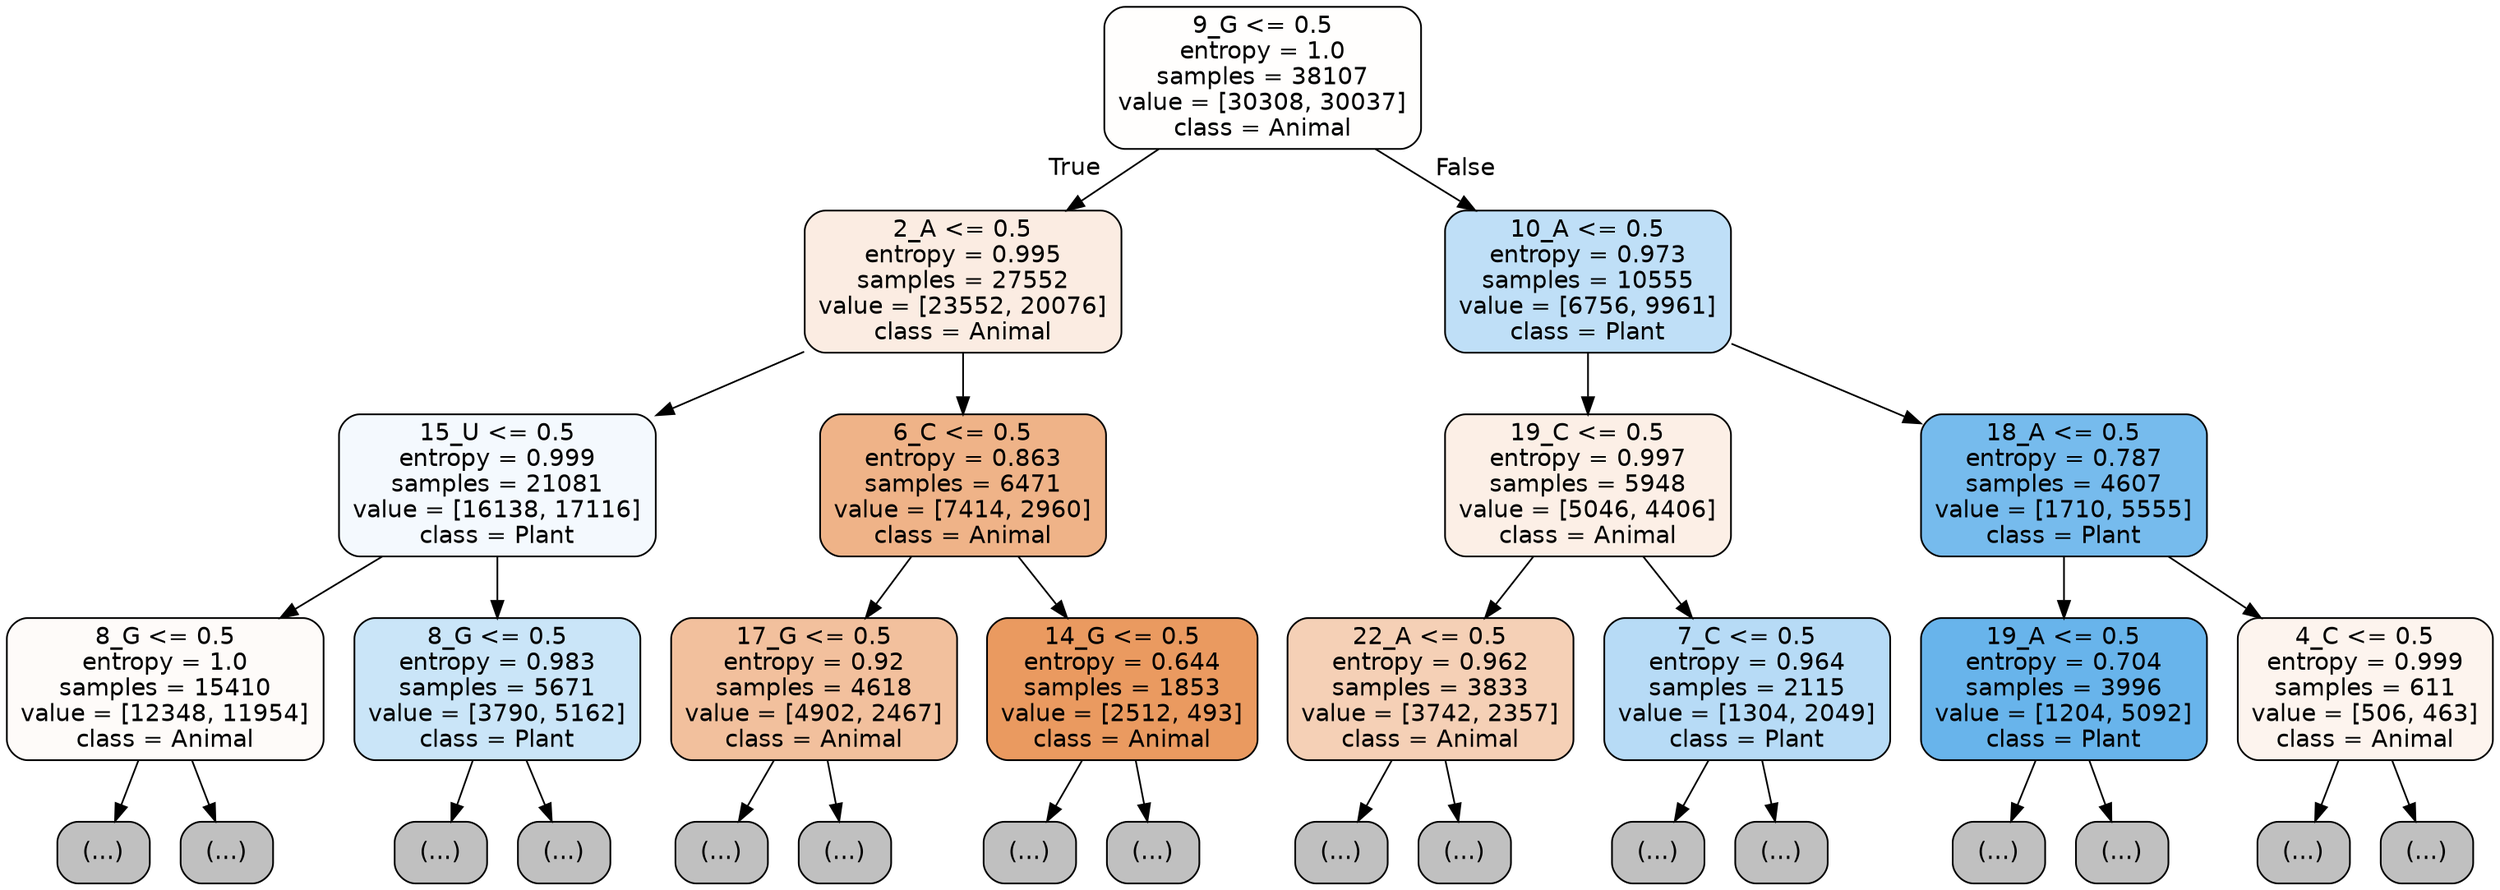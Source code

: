 digraph Tree {
node [shape=box, style="filled, rounded", color="black", fontname="helvetica"] ;
edge [fontname="helvetica"] ;
0 [label="9_G <= 0.5\nentropy = 1.0\nsamples = 38107\nvalue = [30308, 30037]\nclass = Animal", fillcolor="#fffefd"] ;
1 [label="2_A <= 0.5\nentropy = 0.995\nsamples = 27552\nvalue = [23552, 20076]\nclass = Animal", fillcolor="#fbece2"] ;
0 -> 1 [labeldistance=2.5, labelangle=45, headlabel="True"] ;
2 [label="15_U <= 0.5\nentropy = 0.999\nsamples = 21081\nvalue = [16138, 17116]\nclass = Plant", fillcolor="#f4f9fe"] ;
1 -> 2 ;
3 [label="8_G <= 0.5\nentropy = 1.0\nsamples = 15410\nvalue = [12348, 11954]\nclass = Animal", fillcolor="#fefbf9"] ;
2 -> 3 ;
4 [label="(...)", fillcolor="#C0C0C0"] ;
3 -> 4 ;
5115 [label="(...)", fillcolor="#C0C0C0"] ;
3 -> 5115 ;
6944 [label="8_G <= 0.5\nentropy = 0.983\nsamples = 5671\nvalue = [3790, 5162]\nclass = Plant", fillcolor="#cae5f8"] ;
2 -> 6944 ;
6945 [label="(...)", fillcolor="#C0C0C0"] ;
6944 -> 6945 ;
8734 [label="(...)", fillcolor="#C0C0C0"] ;
6944 -> 8734 ;
9393 [label="6_C <= 0.5\nentropy = 0.863\nsamples = 6471\nvalue = [7414, 2960]\nclass = Animal", fillcolor="#efb388"] ;
1 -> 9393 ;
9394 [label="17_G <= 0.5\nentropy = 0.92\nsamples = 4618\nvalue = [4902, 2467]\nclass = Animal", fillcolor="#f2c09d"] ;
9393 -> 9394 ;
9395 [label="(...)", fillcolor="#C0C0C0"] ;
9394 -> 9395 ;
10980 [label="(...)", fillcolor="#C0C0C0"] ;
9394 -> 10980 ;
11607 [label="14_G <= 0.5\nentropy = 0.644\nsamples = 1853\nvalue = [2512, 493]\nclass = Animal", fillcolor="#ea9a60"] ;
9393 -> 11607 ;
11608 [label="(...)", fillcolor="#C0C0C0"] ;
11607 -> 11608 ;
12145 [label="(...)", fillcolor="#C0C0C0"] ;
11607 -> 12145 ;
12312 [label="10_A <= 0.5\nentropy = 0.973\nsamples = 10555\nvalue = [6756, 9961]\nclass = Plant", fillcolor="#bfdff7"] ;
0 -> 12312 [labeldistance=2.5, labelangle=-45, headlabel="False"] ;
12313 [label="19_C <= 0.5\nentropy = 0.997\nsamples = 5948\nvalue = [5046, 4406]\nclass = Animal", fillcolor="#fcefe6"] ;
12312 -> 12313 ;
12314 [label="22_A <= 0.5\nentropy = 0.962\nsamples = 3833\nvalue = [3742, 2357]\nclass = Animal", fillcolor="#f5d0b6"] ;
12313 -> 12314 ;
12315 [label="(...)", fillcolor="#C0C0C0"] ;
12314 -> 12315 ;
14352 [label="(...)", fillcolor="#C0C0C0"] ;
12314 -> 14352 ;
14617 [label="7_C <= 0.5\nentropy = 0.964\nsamples = 2115\nvalue = [1304, 2049]\nclass = Plant", fillcolor="#b7dbf6"] ;
12313 -> 14617 ;
14618 [label="(...)", fillcolor="#C0C0C0"] ;
14617 -> 14618 ;
15245 [label="(...)", fillcolor="#C0C0C0"] ;
14617 -> 15245 ;
15406 [label="18_A <= 0.5\nentropy = 0.787\nsamples = 4607\nvalue = [1710, 5555]\nclass = Plant", fillcolor="#76bbed"] ;
12312 -> 15406 ;
15407 [label="19_A <= 0.5\nentropy = 0.704\nsamples = 3996\nvalue = [1204, 5092]\nclass = Plant", fillcolor="#68b4eb"] ;
15406 -> 15407 ;
15408 [label="(...)", fillcolor="#C0C0C0"] ;
15407 -> 15408 ;
16177 [label="(...)", fillcolor="#C0C0C0"] ;
15407 -> 16177 ;
16382 [label="4_C <= 0.5\nentropy = 0.999\nsamples = 611\nvalue = [506, 463]\nclass = Animal", fillcolor="#fdf4ee"] ;
15406 -> 16382 ;
16383 [label="(...)", fillcolor="#C0C0C0"] ;
16382 -> 16383 ;
16638 [label="(...)", fillcolor="#C0C0C0"] ;
16382 -> 16638 ;
}